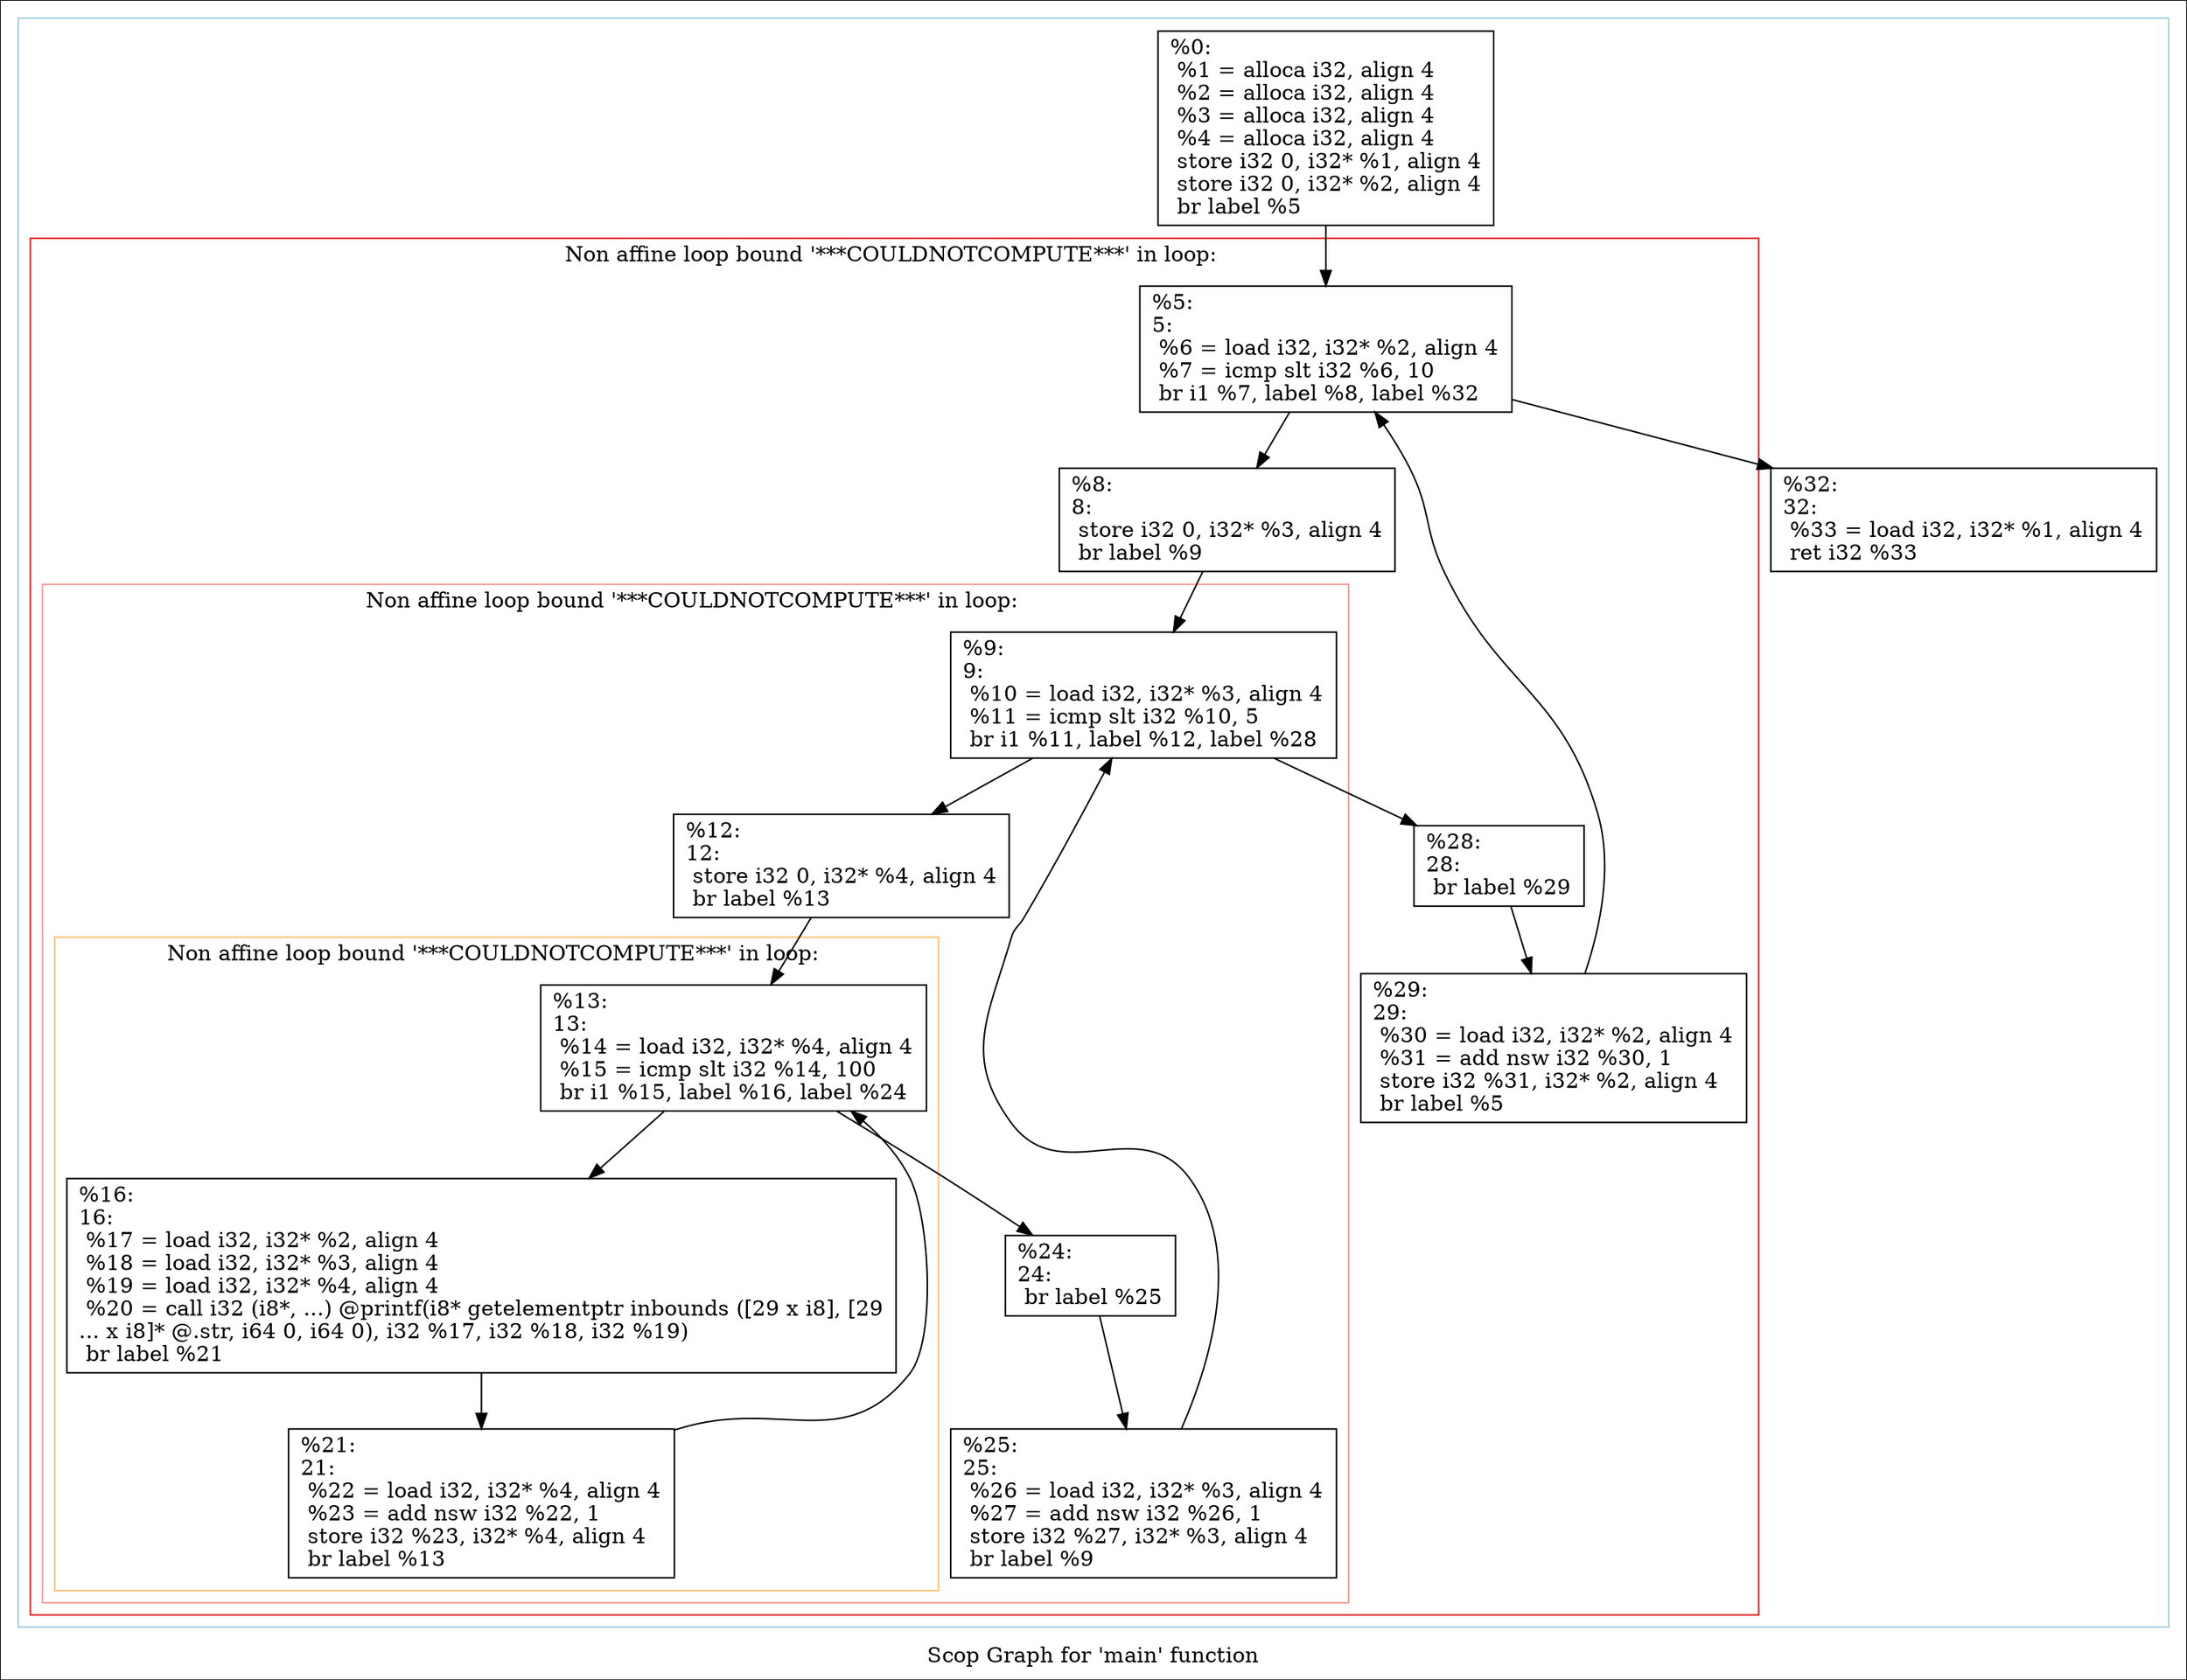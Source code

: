 digraph "Scop Graph for 'main' function" {
	label="Scop Graph for 'main' function";

	Node0x1559310 [shape=record,label="{%0:\l  %1 = alloca i32, align 4\l  %2 = alloca i32, align 4\l  %3 = alloca i32, align 4\l  %4 = alloca i32, align 4\l  store i32 0, i32* %1, align 4\l  store i32 0, i32* %2, align 4\l  br label %5\l}"];
	Node0x1559310 -> Node0x155b0a0;
	Node0x155b0a0 [shape=record,label="{%5:\l5:                                                \l  %6 = load i32, i32* %2, align 4\l  %7 = icmp slt i32 %6, 10\l  br i1 %7, label %8, label %32\l}"];
	Node0x155b0a0 -> Node0x155b420;
	Node0x155b0a0 -> Node0x155b480;
	Node0x155b420 [shape=record,label="{%8:\l8:                                                \l  store i32 0, i32* %3, align 4\l  br label %9\l}"];
	Node0x155b420 -> Node0x155b6d0;
	Node0x155b6d0 [shape=record,label="{%9:\l9:                                                \l  %10 = load i32, i32* %3, align 4\l  %11 = icmp slt i32 %10, 5\l  br i1 %11, label %12, label %28\l}"];
	Node0x155b6d0 -> Node0x155b8b0;
	Node0x155b6d0 -> Node0x155b910;
	Node0x155b8b0 [shape=record,label="{%12:\l12:                                               \l  store i32 0, i32* %4, align 4\l  br label %13\l}"];
	Node0x155b8b0 -> Node0x155bac0;
	Node0x155bac0 [shape=record,label="{%13:\l13:                                               \l  %14 = load i32, i32* %4, align 4\l  %15 = icmp slt i32 %14, 100\l  br i1 %15, label %16, label %24\l}"];
	Node0x155bac0 -> Node0x155bb20;
	Node0x155bac0 -> Node0x155bb80;
	Node0x155bb20 [shape=record,label="{%16:\l16:                                               \l  %17 = load i32, i32* %2, align 4\l  %18 = load i32, i32* %3, align 4\l  %19 = load i32, i32* %4, align 4\l  %20 = call i32 (i8*, ...) @printf(i8* getelementptr inbounds ([29 x i8], [29\l... x i8]* @.str, i64 0, i64 0), i32 %17, i32 %18, i32 %19)\l  br label %21\l}"];
	Node0x155bb20 -> Node0x155c120;
	Node0x155c120 [shape=record,label="{%21:\l21:                                               \l  %22 = load i32, i32* %4, align 4\l  %23 = add nsw i32 %22, 1\l  store i32 %23, i32* %4, align 4\l  br label %13\l}"];
	Node0x155c120 -> Node0x155bac0[constraint=false];
	Node0x155bb80 [shape=record,label="{%24:\l24:                                               \l  br label %25\l}"];
	Node0x155bb80 -> Node0x155c300;
	Node0x155c300 [shape=record,label="{%25:\l25:                                               \l  %26 = load i32, i32* %3, align 4\l  %27 = add nsw i32 %26, 1\l  store i32 %27, i32* %3, align 4\l  br label %9\l}"];
	Node0x155c300 -> Node0x155b6d0[constraint=false];
	Node0x155b910 [shape=record,label="{%28:\l28:                                               \l  br label %29\l}"];
	Node0x155b910 -> Node0x155c7d0;
	Node0x155c7d0 [shape=record,label="{%29:\l29:                                               \l  %30 = load i32, i32* %2, align 4\l  %31 = add nsw i32 %30, 1\l  store i32 %31, i32* %2, align 4\l  br label %5\l}"];
	Node0x155c7d0 -> Node0x155b0a0[constraint=false];
	Node0x155b480 [shape=record,label="{%32:\l32:                                               \l  %33 = load i32, i32* %1, align 4\l  ret i32 %33\l}"];
	colorscheme = "paired12"
        subgraph cluster_0x14f5440 {
          label = "";
          style = solid;
          color = 1
          subgraph cluster_0x154ae40 {
            label = "Non affine loop bound '***COULDNOTCOMPUTE***' in loop: ";
            style = solid;
            color = 6
            subgraph cluster_0x154adc0 {
              label = "Non affine loop bound '***COULDNOTCOMPUTE***' in loop: ";
              style = solid;
              color = 5
              subgraph cluster_0x1520600 {
                label = "Non affine loop bound '***COULDNOTCOMPUTE***' in loop: ";
                style = solid;
                color = 7
                Node0x155bac0;
                Node0x155bb20;
                Node0x155c120;
              }
              Node0x155b6d0;
              Node0x155b8b0;
              Node0x155bb80;
              Node0x155c300;
            }
            Node0x155b0a0;
            Node0x155b420;
            Node0x155b910;
            Node0x155c7d0;
          }
          Node0x1559310;
          Node0x155b480;
        }
}
